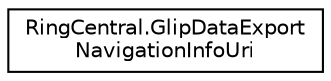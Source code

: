 digraph "Graphical Class Hierarchy"
{
 // LATEX_PDF_SIZE
  edge [fontname="Helvetica",fontsize="10",labelfontname="Helvetica",labelfontsize="10"];
  node [fontname="Helvetica",fontsize="10",shape=record];
  rankdir="LR";
  Node0 [label="RingCentral.GlipDataExport\lNavigationInfoUri",height=0.2,width=0.4,color="black", fillcolor="white", style="filled",URL="$classRingCentral_1_1GlipDataExportNavigationInfoUri.html",tooltip=" "];
}
